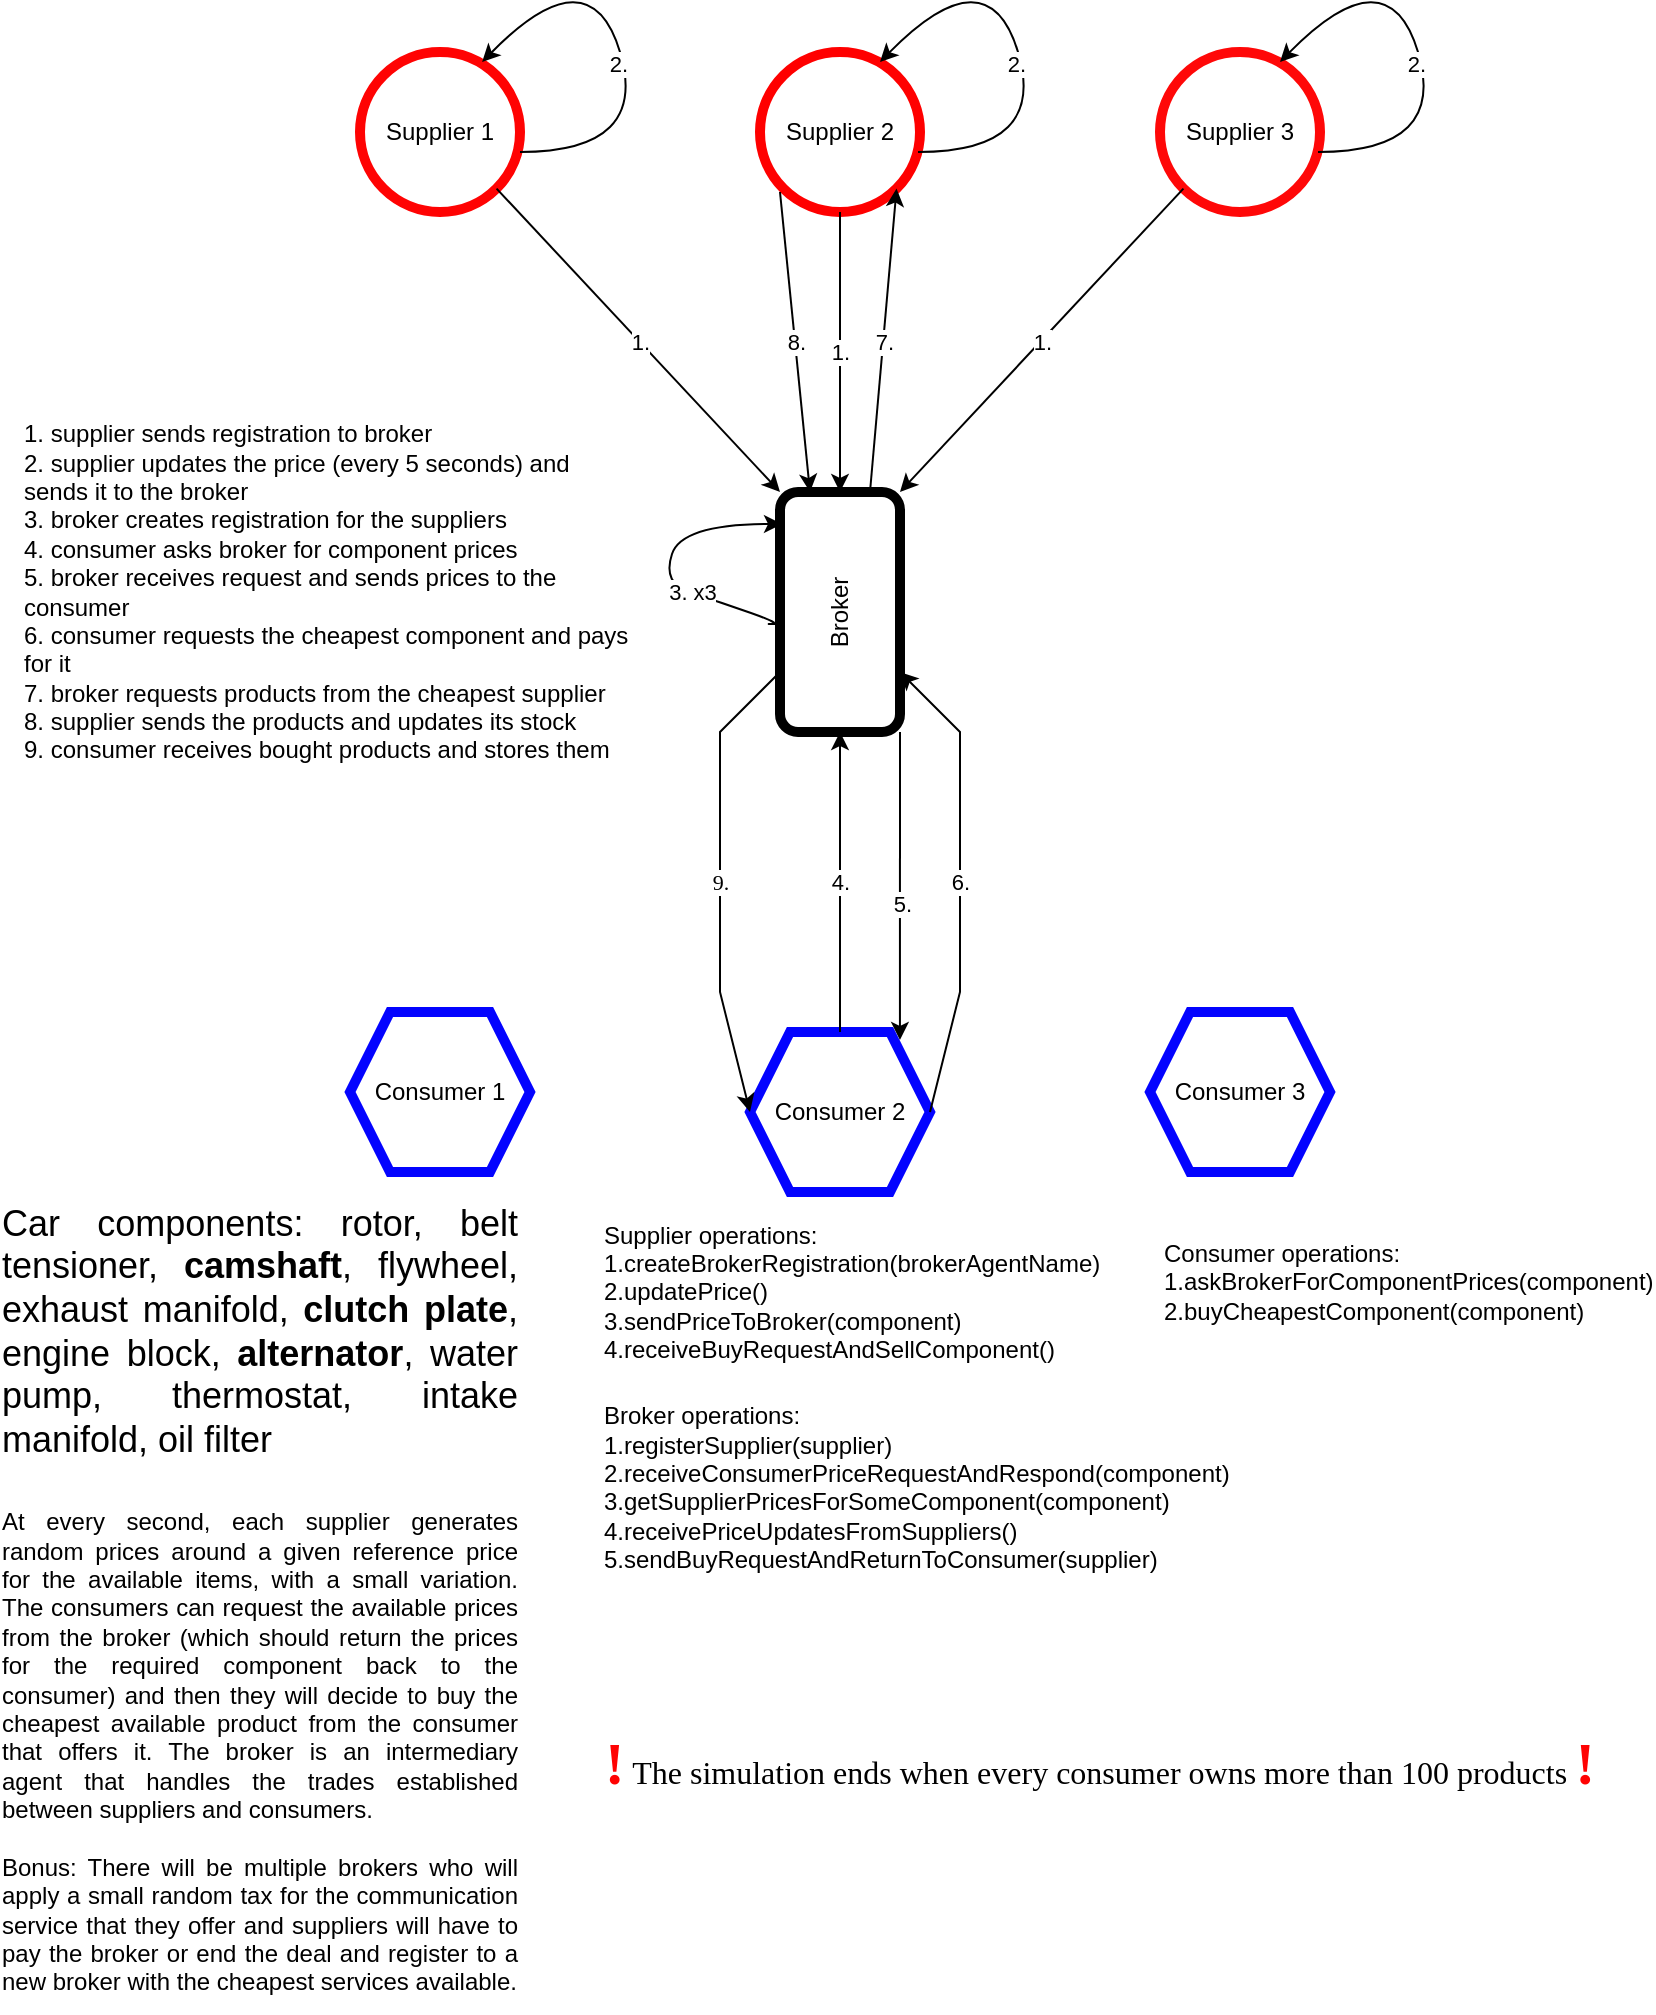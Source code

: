 <mxfile version="21.2.1" type="device">
  <diagram name="Page-1" id="makqgEAx_ceyJtYkbN0j">
    <mxGraphModel dx="1402" dy="758" grid="1" gridSize="10" guides="1" tooltips="1" connect="1" arrows="1" fold="1" page="1" pageScale="1" pageWidth="850" pageHeight="1100" math="0" shadow="0">
      <root>
        <mxCell id="0" />
        <mxCell id="1" parent="0" />
        <mxCell id="aWajNl2YM8G67ASw5BNE-1" value="Supplier 1" style="ellipse;whiteSpace=wrap;html=1;aspect=fixed;strokeColor=#FF0303;strokeWidth=5;" parent="1" vertex="1">
          <mxGeometry x="200" y="120" width="80" height="80" as="geometry" />
        </mxCell>
        <mxCell id="aWajNl2YM8G67ASw5BNE-2" value="Supplier 2" style="ellipse;whiteSpace=wrap;html=1;aspect=fixed;strokeColor=#FF0000;strokeWidth=5;" parent="1" vertex="1">
          <mxGeometry x="400" y="120" width="80" height="80" as="geometry" />
        </mxCell>
        <mxCell id="aWajNl2YM8G67ASw5BNE-3" value="Supplier 3" style="ellipse;whiteSpace=wrap;html=1;aspect=fixed;strokeColor=#FF0808;strokeWidth=5;" parent="1" vertex="1">
          <mxGeometry x="600" y="120" width="80" height="80" as="geometry" />
        </mxCell>
        <mxCell id="aWajNl2YM8G67ASw5BNE-45" style="edgeStyle=orthogonalEdgeStyle;rounded=0;orthogonalLoop=1;jettySize=auto;html=1;exitX=0;exitY=1;exitDx=0;exitDy=0;entryX=0.833;entryY=0.05;entryDx=0;entryDy=0;entryPerimeter=0;" parent="1" source="aWajNl2YM8G67ASw5BNE-4" target="aWajNl2YM8G67ASw5BNE-6" edge="1">
          <mxGeometry relative="1" as="geometry" />
        </mxCell>
        <mxCell id="aWajNl2YM8G67ASw5BNE-46" value="5." style="edgeLabel;html=1;align=center;verticalAlign=middle;resizable=0;points=[];" parent="aWajNl2YM8G67ASw5BNE-45" vertex="1" connectable="0">
          <mxGeometry x="0.117" y="1" relative="1" as="geometry">
            <mxPoint as="offset" />
          </mxGeometry>
        </mxCell>
        <mxCell id="aWajNl2YM8G67ASw5BNE-4" value="Broker" style="rounded=1;whiteSpace=wrap;html=1;rotation=-90;strokeWidth=5;" parent="1" vertex="1">
          <mxGeometry x="380" y="370" width="120" height="60" as="geometry" />
        </mxCell>
        <mxCell id="aWajNl2YM8G67ASw5BNE-5" value="&lt;div&gt;Consumer 1&lt;br&gt;&lt;/div&gt;" style="shape=hexagon;perimeter=hexagonPerimeter2;whiteSpace=wrap;html=1;fixedSize=1;strokeColor=#0303FF;strokeWidth=5;" parent="1" vertex="1">
          <mxGeometry x="195" y="600" width="90" height="80" as="geometry" />
        </mxCell>
        <mxCell id="aWajNl2YM8G67ASw5BNE-6" value="&lt;div&gt;Consumer 2&lt;br&gt;&lt;/div&gt;" style="shape=hexagon;perimeter=hexagonPerimeter2;whiteSpace=wrap;html=1;fixedSize=1;strokeColor=#0303FF;strokeWidth=5;" parent="1" vertex="1">
          <mxGeometry x="395" y="610" width="90" height="80" as="geometry" />
        </mxCell>
        <mxCell id="aWajNl2YM8G67ASw5BNE-7" value="&lt;div&gt;Consumer 3&lt;/div&gt;" style="shape=hexagon;perimeter=hexagonPerimeter2;whiteSpace=wrap;html=1;fixedSize=1;strokeColor=#0303FF;strokeWidth=5;" parent="1" vertex="1">
          <mxGeometry x="595" y="600" width="90" height="80" as="geometry" />
        </mxCell>
        <mxCell id="aWajNl2YM8G67ASw5BNE-8" value="&lt;div style=&quot;font-size: 18px;&quot; align=&quot;justify&quot;&gt;Car components: rotor, belt tensioner, &lt;b&gt;camshaft&lt;/b&gt;, flywheel, exhaust manifold, &lt;b&gt;clutch plate&lt;/b&gt;, engine block, &lt;b&gt;alternator&lt;/b&gt;, water pump, thermostat, intake manifold, oil filter&lt;/div&gt;" style="text;strokeColor=none;align=center;fillColor=none;html=1;verticalAlign=middle;whiteSpace=wrap;rounded=0;fontSize=18;fontStyle=0" parent="1" vertex="1">
          <mxGeometry x="20" y="720" width="260" height="80" as="geometry" />
        </mxCell>
        <mxCell id="aWajNl2YM8G67ASw5BNE-11" value="&lt;div align=&quot;justify&quot;&gt;At every second, each supplier generates random prices around a given reference price for the available items, with a small variation. The consumers can request the available prices from the broker (which should return the prices for the required component back to the consumer) and then they will decide to buy the cheapest available product from the consumer that offers it. The broker is an intermediary agent that handles the trades established between suppliers and consumers.&lt;/div&gt;&lt;div align=&quot;justify&quot;&gt;&lt;br&gt;&lt;/div&gt;&lt;div align=&quot;justify&quot;&gt;Bonus: There will be multiple brokers who will apply a small random tax for the communication service that they offer and suppliers will have to pay the broker or end the deal and register to a new broker with the cheapest services available.&lt;br&gt;&lt;/div&gt;" style="text;strokeColor=none;align=center;fillColor=none;html=1;verticalAlign=middle;whiteSpace=wrap;rounded=0;" parent="1" vertex="1">
          <mxGeometry x="20" y="840" width="260" height="260" as="geometry" />
        </mxCell>
        <mxCell id="aWajNl2YM8G67ASw5BNE-12" value="&lt;div align=&quot;left&quot;&gt;Supplier operations:&lt;/div&gt;&lt;div align=&quot;left&quot;&gt;1.createBrokerRegistration(brokerAgentName)&lt;br&gt;&lt;/div&gt;&lt;div&gt;2.updatePrice()&lt;br&gt;&lt;/div&gt;&lt;div&gt;3.sendPriceToBroker(component)&lt;br&gt;&lt;/div&gt;&lt;div&gt;4.receiveBuyRequestAndSellComponent()&lt;br&gt;&lt;/div&gt;" style="text;strokeColor=none;align=left;fillColor=none;html=1;verticalAlign=middle;whiteSpace=wrap;rounded=0;" parent="1" vertex="1">
          <mxGeometry x="320" y="720" width="150" height="40" as="geometry" />
        </mxCell>
        <mxCell id="aWajNl2YM8G67ASw5BNE-13" value="&lt;div&gt;Consumer operations:&lt;/div&gt;&lt;div&gt;1.askBrokerForComponentPrices(component)&lt;/div&gt;&lt;div&gt;2.buyCheapestComponent(component)&lt;/div&gt;" style="text;strokeColor=none;align=left;fillColor=none;html=1;verticalAlign=middle;whiteSpace=wrap;rounded=0;" parent="1" vertex="1">
          <mxGeometry x="600" y="690" width="200" height="90" as="geometry" />
        </mxCell>
        <mxCell id="aWajNl2YM8G67ASw5BNE-14" value="&lt;div&gt;Broker operations:&lt;/div&gt;&lt;div&gt;1.registerSupplier(supplier)&lt;br&gt;&lt;/div&gt;&lt;div&gt;2.receiveConsumerPriceRequestAndRespond(component)&lt;br&gt;&lt;/div&gt;&lt;div&gt;3.getSupplierPricesForSomeComponent(component)&lt;/div&gt;&lt;div&gt;4.receivePriceUpdatesFromSuppliers()&lt;/div&gt;&lt;div&gt;5.sendBuyRequestAndReturnToConsumer(supplier)&lt;br&gt;&lt;/div&gt;&lt;div&gt;&lt;br&gt;&lt;/div&gt;" style="text;strokeColor=none;align=left;fillColor=none;html=1;verticalAlign=middle;whiteSpace=wrap;rounded=0;" parent="1" vertex="1">
          <mxGeometry x="320" y="820" width="130" height="50" as="geometry" />
        </mxCell>
        <mxCell id="aWajNl2YM8G67ASw5BNE-20" value="" style="endArrow=classic;html=1;rounded=0;entryX=1;entryY=0.5;entryDx=0;entryDy=0;exitX=0.5;exitY=1;exitDx=0;exitDy=0;" parent="1" edge="1">
          <mxGeometry relative="1" as="geometry">
            <mxPoint x="440" y="200" as="sourcePoint" />
            <mxPoint x="440" y="340" as="targetPoint" />
          </mxGeometry>
        </mxCell>
        <mxCell id="aWajNl2YM8G67ASw5BNE-21" value="1." style="edgeLabel;resizable=0;html=1;align=center;verticalAlign=middle;" parent="aWajNl2YM8G67ASw5BNE-20" connectable="0" vertex="1">
          <mxGeometry relative="1" as="geometry" />
        </mxCell>
        <mxCell id="aWajNl2YM8G67ASw5BNE-24" value="" style="endArrow=classic;html=1;rounded=0;entryX=1;entryY=1;entryDx=0;entryDy=0;exitX=0;exitY=1;exitDx=0;exitDy=0;" parent="1" source="aWajNl2YM8G67ASw5BNE-3" target="aWajNl2YM8G67ASw5BNE-4" edge="1">
          <mxGeometry relative="1" as="geometry">
            <mxPoint x="450" y="210" as="sourcePoint" />
            <mxPoint x="450" y="350" as="targetPoint" />
          </mxGeometry>
        </mxCell>
        <mxCell id="aWajNl2YM8G67ASw5BNE-25" value="1." style="edgeLabel;resizable=0;html=1;align=center;verticalAlign=middle;" parent="aWajNl2YM8G67ASw5BNE-24" connectable="0" vertex="1">
          <mxGeometry relative="1" as="geometry" />
        </mxCell>
        <mxCell id="aWajNl2YM8G67ASw5BNE-26" value="" style="endArrow=classic;html=1;rounded=0;entryX=1;entryY=0;entryDx=0;entryDy=0;exitX=1;exitY=1;exitDx=0;exitDy=0;" parent="1" source="aWajNl2YM8G67ASw5BNE-1" target="aWajNl2YM8G67ASw5BNE-4" edge="1">
          <mxGeometry relative="1" as="geometry">
            <mxPoint x="460" y="220" as="sourcePoint" />
            <mxPoint x="460" y="360" as="targetPoint" />
          </mxGeometry>
        </mxCell>
        <mxCell id="aWajNl2YM8G67ASw5BNE-27" value="1." style="edgeLabel;resizable=0;html=1;align=center;verticalAlign=middle;" parent="aWajNl2YM8G67ASw5BNE-26" connectable="0" vertex="1">
          <mxGeometry relative="1" as="geometry" />
        </mxCell>
        <mxCell id="aWajNl2YM8G67ASw5BNE-29" value="&lt;div align=&quot;left&quot;&gt;1. supplier sends registration to broker&lt;br&gt;&lt;/div&gt;&lt;div&gt;2. supplier updates the price (every 5 seconds) and sends it to the broker&lt;br&gt;&lt;/div&gt;&lt;div&gt;3. broker creates registration for the suppliers&lt;br&gt;&lt;/div&gt;&lt;div&gt;4. consumer asks broker for component prices&lt;/div&gt;&lt;div&gt;5. broker receives request and sends prices to the consumer&lt;/div&gt;&lt;div&gt;6. consumer requests the cheapest component and pays for it&lt;br&gt;&lt;/div&gt;&lt;div&gt;7. broker requests products from the cheapest supplier&lt;br&gt;&lt;/div&gt;&lt;div&gt;8. supplier sends the products and updates its stock&lt;/div&gt;&lt;div&gt;9. consumer receives bought products and stores them&lt;br&gt;&lt;/div&gt;" style="text;strokeColor=none;align=left;fillColor=none;html=1;verticalAlign=middle;whiteSpace=wrap;rounded=0;" parent="1" vertex="1">
          <mxGeometry x="30" y="330" width="310" height="120" as="geometry" />
        </mxCell>
        <mxCell id="aWajNl2YM8G67ASw5BNE-34" value="2." style="curved=1;endArrow=classic;html=1;rounded=0;entryX=0.763;entryY=0.063;entryDx=0;entryDy=0;entryPerimeter=0;" parent="1" target="aWajNl2YM8G67ASw5BNE-1" edge="1">
          <mxGeometry x="-0.09" y="3" width="50" height="50" relative="1" as="geometry">
            <mxPoint x="280" y="170" as="sourcePoint" />
            <mxPoint x="270" y="120" as="targetPoint" />
            <Array as="points">
              <mxPoint x="345" y="170" />
              <mxPoint x="315" y="70" />
            </Array>
            <mxPoint as="offset" />
          </mxGeometry>
        </mxCell>
        <mxCell id="aWajNl2YM8G67ASw5BNE-35" value="2." style="curved=1;endArrow=classic;html=1;rounded=0;entryX=0.763;entryY=0.063;entryDx=0;entryDy=0;entryPerimeter=0;" parent="1" edge="1">
          <mxGeometry x="-0.09" y="3" width="50" height="50" relative="1" as="geometry">
            <mxPoint x="479" y="170" as="sourcePoint" />
            <mxPoint x="460" y="125" as="targetPoint" />
            <Array as="points">
              <mxPoint x="544" y="170" />
              <mxPoint x="514" y="70" />
            </Array>
            <mxPoint as="offset" />
          </mxGeometry>
        </mxCell>
        <mxCell id="aWajNl2YM8G67ASw5BNE-36" value="2." style="curved=1;endArrow=classic;html=1;rounded=0;entryX=0.763;entryY=0.063;entryDx=0;entryDy=0;entryPerimeter=0;" parent="1" edge="1">
          <mxGeometry x="-0.09" y="3" width="50" height="50" relative="1" as="geometry">
            <mxPoint x="679" y="170" as="sourcePoint" />
            <mxPoint x="660" y="125" as="targetPoint" />
            <Array as="points">
              <mxPoint x="744" y="170" />
              <mxPoint x="714" y="70" />
            </Array>
            <mxPoint as="offset" />
          </mxGeometry>
        </mxCell>
        <mxCell id="aWajNl2YM8G67ASw5BNE-39" value="" style="curved=1;endArrow=classic;html=1;rounded=0;" parent="1" edge="1">
          <mxGeometry width="50" height="50" relative="1" as="geometry">
            <mxPoint x="411" y="406" as="sourcePoint" />
            <mxPoint x="411" y="356" as="targetPoint" />
            <Array as="points">
              <mxPoint x="401" y="406" />
              <mxPoint x="411" y="406" />
              <mxPoint x="380" y="395" />
              <mxPoint x="351" y="386" />
              <mxPoint x="361" y="356" />
            </Array>
          </mxGeometry>
        </mxCell>
        <mxCell id="aWajNl2YM8G67ASw5BNE-40" value="3. x3" style="edgeLabel;html=1;align=center;verticalAlign=middle;resizable=0;points=[];" parent="aWajNl2YM8G67ASw5BNE-39" vertex="1" connectable="0">
          <mxGeometry x="-0.178" y="-1" relative="1" as="geometry">
            <mxPoint as="offset" />
          </mxGeometry>
        </mxCell>
        <mxCell id="aWajNl2YM8G67ASw5BNE-41" value="" style="endArrow=classic;html=1;rounded=0;exitX=0.5;exitY=0;exitDx=0;exitDy=0;entryX=0;entryY=0.5;entryDx=0;entryDy=0;" parent="1" source="aWajNl2YM8G67ASw5BNE-6" target="aWajNl2YM8G67ASw5BNE-4" edge="1">
          <mxGeometry relative="1" as="geometry">
            <mxPoint x="310" y="490" as="sourcePoint" />
            <mxPoint x="410" y="490" as="targetPoint" />
          </mxGeometry>
        </mxCell>
        <mxCell id="aWajNl2YM8G67ASw5BNE-42" value="4." style="edgeLabel;resizable=0;html=1;align=center;verticalAlign=middle;" parent="aWajNl2YM8G67ASw5BNE-41" connectable="0" vertex="1">
          <mxGeometry relative="1" as="geometry" />
        </mxCell>
        <mxCell id="aWajNl2YM8G67ASw5BNE-48" value="" style="endArrow=classic;html=1;rounded=0;exitX=1;exitY=0.5;exitDx=0;exitDy=0;entryX=0.25;entryY=1;entryDx=0;entryDy=0;" parent="1" source="aWajNl2YM8G67ASw5BNE-6" target="aWajNl2YM8G67ASw5BNE-4" edge="1">
          <mxGeometry relative="1" as="geometry">
            <mxPoint x="310" y="610" as="sourcePoint" />
            <mxPoint x="410" y="610" as="targetPoint" />
            <Array as="points">
              <mxPoint x="500" y="590" />
              <mxPoint x="500" y="520" />
              <mxPoint x="500" y="460" />
            </Array>
          </mxGeometry>
        </mxCell>
        <mxCell id="aWajNl2YM8G67ASw5BNE-49" value="6." style="edgeLabel;resizable=0;html=1;align=center;verticalAlign=middle;" parent="aWajNl2YM8G67ASw5BNE-48" connectable="0" vertex="1">
          <mxGeometry relative="1" as="geometry" />
        </mxCell>
        <mxCell id="aWajNl2YM8G67ASw5BNE-50" value="" style="endArrow=classic;html=1;rounded=0;entryX=1;entryY=1;entryDx=0;entryDy=0;exitX=1;exitY=0.75;exitDx=0;exitDy=0;" parent="1" source="aWajNl2YM8G67ASw5BNE-4" target="aWajNl2YM8G67ASw5BNE-2" edge="1">
          <mxGeometry relative="1" as="geometry">
            <mxPoint x="440" y="340" as="sourcePoint" />
            <mxPoint x="540" y="340" as="targetPoint" />
          </mxGeometry>
        </mxCell>
        <mxCell id="aWajNl2YM8G67ASw5BNE-51" value="7." style="edgeLabel;resizable=0;html=1;align=center;verticalAlign=middle;" parent="aWajNl2YM8G67ASw5BNE-50" connectable="0" vertex="1">
          <mxGeometry relative="1" as="geometry" />
        </mxCell>
        <mxCell id="aWajNl2YM8G67ASw5BNE-52" value="" style="endArrow=classic;html=1;rounded=0;entryX=1;entryY=0.25;entryDx=0;entryDy=0;" parent="1" target="aWajNl2YM8G67ASw5BNE-4" edge="1">
          <mxGeometry relative="1" as="geometry">
            <mxPoint x="410" y="190" as="sourcePoint" />
            <mxPoint x="510" y="190" as="targetPoint" />
          </mxGeometry>
        </mxCell>
        <mxCell id="aWajNl2YM8G67ASw5BNE-53" value="&lt;div&gt;8.&lt;/div&gt;" style="edgeLabel;resizable=0;html=1;align=center;verticalAlign=middle;" parent="aWajNl2YM8G67ASw5BNE-52" connectable="0" vertex="1">
          <mxGeometry relative="1" as="geometry" />
        </mxCell>
        <object label="9." id="aWajNl2YM8G67ASw5BNE-54">
          <mxCell style="endArrow=classic;html=1;rounded=0;entryX=0;entryY=0.5;entryDx=0;entryDy=0;exitX=0.25;exitY=0;exitDx=0;exitDy=0;fontFamily=Verdana;" parent="1" source="aWajNl2YM8G67ASw5BNE-4" target="aWajNl2YM8G67ASw5BNE-6" edge="1">
            <mxGeometry relative="1" as="geometry">
              <mxPoint x="395" y="430" as="sourcePoint" />
              <mxPoint x="410" y="650" as="targetPoint" />
              <Array as="points">
                <mxPoint x="380" y="460" />
                <mxPoint x="380" y="556" />
                <mxPoint x="380" y="590" />
              </Array>
            </mxGeometry>
          </mxCell>
        </object>
        <mxCell id="aWajNl2YM8G67ASw5BNE-60" value="&lt;div align=&quot;center&quot;&gt;&lt;font style=&quot;font-size: 30px;&quot;&gt;&lt;font style=&quot;font-size: 30px;&quot;&gt;&lt;b&gt;&lt;font color=&quot;#FF0303&quot;&gt;!&lt;/font&gt;&lt;/b&gt;&lt;/font&gt;&lt;/font&gt; The simulation ends when every consumer owns more than 100 products &lt;font style=&quot;font-size: 30px;&quot;&gt;&lt;font style=&quot;font-size: 30px;&quot;&gt;&lt;b&gt;&lt;font color=&quot;#FF0303&quot;&gt;!&lt;/font&gt;&lt;/b&gt;&lt;/font&gt;&lt;/font&gt;&lt;/div&gt;" style="text;strokeColor=none;align=center;fillColor=none;html=1;verticalAlign=middle;whiteSpace=wrap;rounded=0;fontSize=16;fontFamily=Verdana;fontColor=default;" parent="1" vertex="1">
          <mxGeometry x="320" y="930" width="500" height="90" as="geometry" />
        </mxCell>
      </root>
    </mxGraphModel>
  </diagram>
</mxfile>
